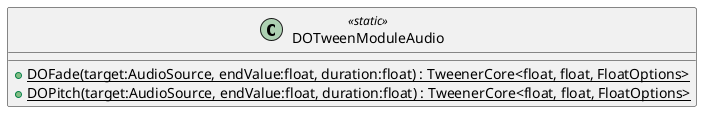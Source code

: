 @startuml
class DOTweenModuleAudio <<static>> {
    + {static} DOFade(target:AudioSource, endValue:float, duration:float) : TweenerCore<float, float, FloatOptions>
    + {static} DOPitch(target:AudioSource, endValue:float, duration:float) : TweenerCore<float, float, FloatOptions>
}
@enduml
